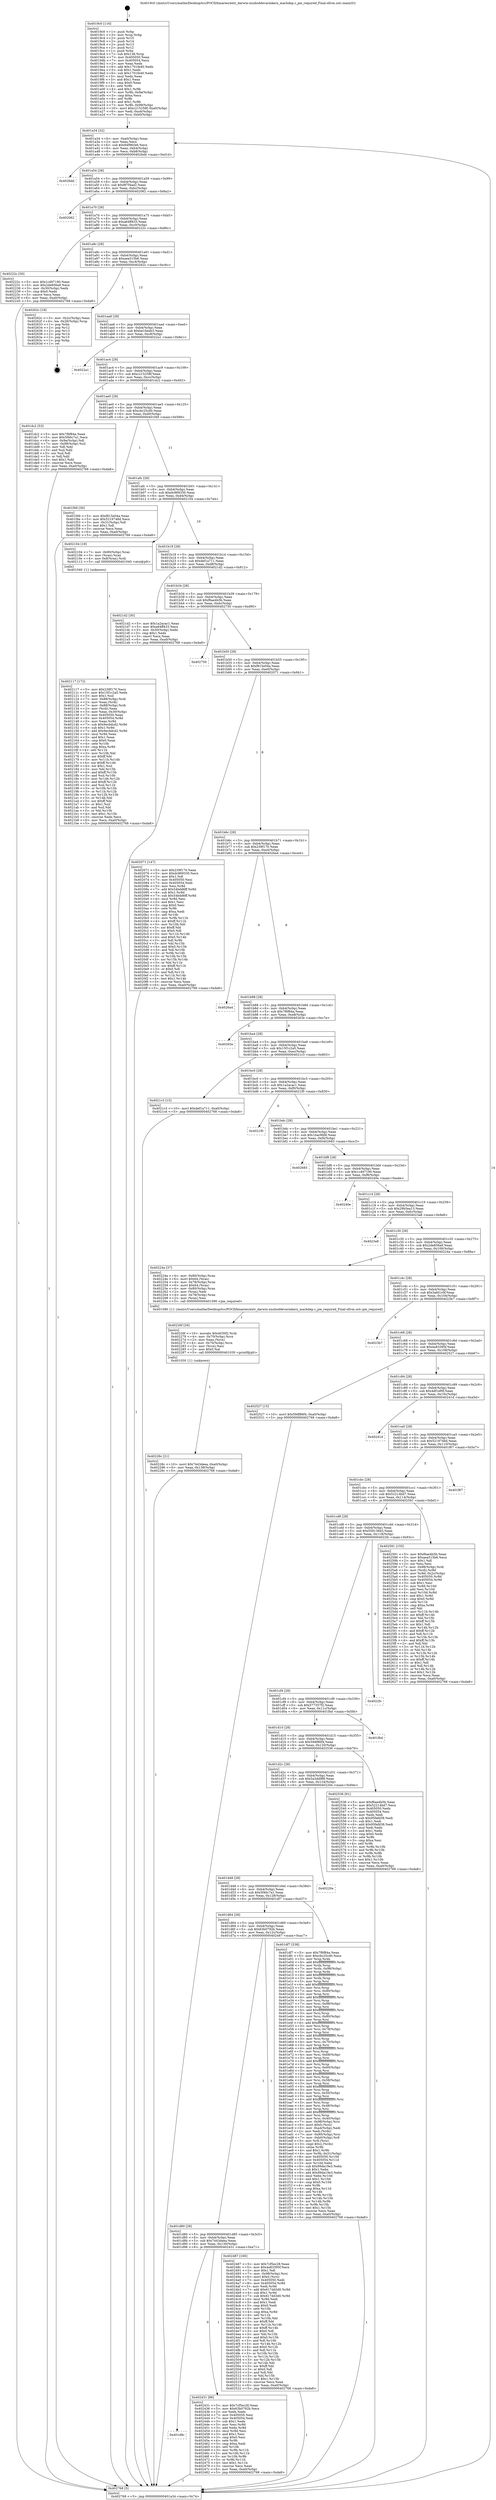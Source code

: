 digraph "0x4019c0" {
  label = "0x4019c0 (/mnt/c/Users/mathe/Desktop/tcc/POCII/binaries/extr_darwin-xnubsddevarmkern_machdep.c_pie_required_Final-ollvm.out::main(0))"
  labelloc = "t"
  node[shape=record]

  Entry [label="",width=0.3,height=0.3,shape=circle,fillcolor=black,style=filled]
  "0x401a34" [label="{
     0x401a34 [32]\l
     | [instrs]\l
     &nbsp;&nbsp;0x401a34 \<+6\>: mov -0xa0(%rbp),%eax\l
     &nbsp;&nbsp;0x401a3a \<+2\>: mov %eax,%ecx\l
     &nbsp;&nbsp;0x401a3c \<+6\>: sub $0x84f96cb6,%ecx\l
     &nbsp;&nbsp;0x401a42 \<+6\>: mov %eax,-0xb4(%rbp)\l
     &nbsp;&nbsp;0x401a48 \<+6\>: mov %ecx,-0xb8(%rbp)\l
     &nbsp;&nbsp;0x401a4e \<+6\>: je 00000000004026dd \<main+0xd1d\>\l
  }"]
  "0x4026dd" [label="{
     0x4026dd\l
  }", style=dashed]
  "0x401a54" [label="{
     0x401a54 [28]\l
     | [instrs]\l
     &nbsp;&nbsp;0x401a54 \<+5\>: jmp 0000000000401a59 \<main+0x99\>\l
     &nbsp;&nbsp;0x401a59 \<+6\>: mov -0xb4(%rbp),%eax\l
     &nbsp;&nbsp;0x401a5f \<+5\>: sub $0x8f7f4ad2,%eax\l
     &nbsp;&nbsp;0x401a64 \<+6\>: mov %eax,-0xbc(%rbp)\l
     &nbsp;&nbsp;0x401a6a \<+6\>: je 0000000000402062 \<main+0x6a2\>\l
  }"]
  Exit [label="",width=0.3,height=0.3,shape=circle,fillcolor=black,style=filled,peripheries=2]
  "0x402062" [label="{
     0x402062\l
  }", style=dashed]
  "0x401a70" [label="{
     0x401a70 [28]\l
     | [instrs]\l
     &nbsp;&nbsp;0x401a70 \<+5\>: jmp 0000000000401a75 \<main+0xb5\>\l
     &nbsp;&nbsp;0x401a75 \<+6\>: mov -0xb4(%rbp),%eax\l
     &nbsp;&nbsp;0x401a7b \<+5\>: sub $0xa64ff433,%eax\l
     &nbsp;&nbsp;0x401a80 \<+6\>: mov %eax,-0xc0(%rbp)\l
     &nbsp;&nbsp;0x401a86 \<+6\>: je 000000000040222c \<main+0x86c\>\l
  }"]
  "0x401d9c" [label="{
     0x401d9c\l
  }", style=dashed]
  "0x40222c" [label="{
     0x40222c [30]\l
     | [instrs]\l
     &nbsp;&nbsp;0x40222c \<+5\>: mov $0x1c497190,%eax\l
     &nbsp;&nbsp;0x402231 \<+5\>: mov $0x2de856a9,%ecx\l
     &nbsp;&nbsp;0x402236 \<+3\>: mov -0x30(%rbp),%edx\l
     &nbsp;&nbsp;0x402239 \<+3\>: cmp $0x0,%edx\l
     &nbsp;&nbsp;0x40223c \<+3\>: cmove %ecx,%eax\l
     &nbsp;&nbsp;0x40223f \<+6\>: mov %eax,-0xa0(%rbp)\l
     &nbsp;&nbsp;0x402245 \<+5\>: jmp 0000000000402768 \<main+0xda8\>\l
  }"]
  "0x401a8c" [label="{
     0x401a8c [28]\l
     | [instrs]\l
     &nbsp;&nbsp;0x401a8c \<+5\>: jmp 0000000000401a91 \<main+0xd1\>\l
     &nbsp;&nbsp;0x401a91 \<+6\>: mov -0xb4(%rbp),%eax\l
     &nbsp;&nbsp;0x401a97 \<+5\>: sub $0xaea515b6,%eax\l
     &nbsp;&nbsp;0x401a9c \<+6\>: mov %eax,-0xc4(%rbp)\l
     &nbsp;&nbsp;0x401aa2 \<+6\>: je 000000000040262c \<main+0xc6c\>\l
  }"]
  "0x402431" [label="{
     0x402431 [86]\l
     | [instrs]\l
     &nbsp;&nbsp;0x402431 \<+5\>: mov $0x7cf5ec28,%eax\l
     &nbsp;&nbsp;0x402436 \<+5\>: mov $0x63b0792b,%ecx\l
     &nbsp;&nbsp;0x40243b \<+2\>: xor %edx,%edx\l
     &nbsp;&nbsp;0x40243d \<+7\>: mov 0x405050,%esi\l
     &nbsp;&nbsp;0x402444 \<+7\>: mov 0x405054,%edi\l
     &nbsp;&nbsp;0x40244b \<+3\>: sub $0x1,%edx\l
     &nbsp;&nbsp;0x40244e \<+3\>: mov %esi,%r8d\l
     &nbsp;&nbsp;0x402451 \<+3\>: add %edx,%r8d\l
     &nbsp;&nbsp;0x402454 \<+4\>: imul %r8d,%esi\l
     &nbsp;&nbsp;0x402458 \<+3\>: and $0x1,%esi\l
     &nbsp;&nbsp;0x40245b \<+3\>: cmp $0x0,%esi\l
     &nbsp;&nbsp;0x40245e \<+4\>: sete %r9b\l
     &nbsp;&nbsp;0x402462 \<+3\>: cmp $0xa,%edi\l
     &nbsp;&nbsp;0x402465 \<+4\>: setl %r10b\l
     &nbsp;&nbsp;0x402469 \<+3\>: mov %r9b,%r11b\l
     &nbsp;&nbsp;0x40246c \<+3\>: and %r10b,%r11b\l
     &nbsp;&nbsp;0x40246f \<+3\>: xor %r10b,%r9b\l
     &nbsp;&nbsp;0x402472 \<+3\>: or %r9b,%r11b\l
     &nbsp;&nbsp;0x402475 \<+4\>: test $0x1,%r11b\l
     &nbsp;&nbsp;0x402479 \<+3\>: cmovne %ecx,%eax\l
     &nbsp;&nbsp;0x40247c \<+6\>: mov %eax,-0xa0(%rbp)\l
     &nbsp;&nbsp;0x402482 \<+5\>: jmp 0000000000402768 \<main+0xda8\>\l
  }"]
  "0x40262c" [label="{
     0x40262c [18]\l
     | [instrs]\l
     &nbsp;&nbsp;0x40262c \<+3\>: mov -0x2c(%rbp),%eax\l
     &nbsp;&nbsp;0x40262f \<+4\>: lea -0x28(%rbp),%rsp\l
     &nbsp;&nbsp;0x402633 \<+1\>: pop %rbx\l
     &nbsp;&nbsp;0x402634 \<+2\>: pop %r12\l
     &nbsp;&nbsp;0x402636 \<+2\>: pop %r13\l
     &nbsp;&nbsp;0x402638 \<+2\>: pop %r14\l
     &nbsp;&nbsp;0x40263a \<+2\>: pop %r15\l
     &nbsp;&nbsp;0x40263c \<+1\>: pop %rbp\l
     &nbsp;&nbsp;0x40263d \<+1\>: ret\l
  }"]
  "0x401aa8" [label="{
     0x401aa8 [28]\l
     | [instrs]\l
     &nbsp;&nbsp;0x401aa8 \<+5\>: jmp 0000000000401aad \<main+0xed\>\l
     &nbsp;&nbsp;0x401aad \<+6\>: mov -0xb4(%rbp),%eax\l
     &nbsp;&nbsp;0x401ab3 \<+5\>: sub $0xbe1beeb3,%eax\l
     &nbsp;&nbsp;0x401ab8 \<+6\>: mov %eax,-0xc8(%rbp)\l
     &nbsp;&nbsp;0x401abe \<+6\>: je 00000000004022a1 \<main+0x8e1\>\l
  }"]
  "0x401d80" [label="{
     0x401d80 [28]\l
     | [instrs]\l
     &nbsp;&nbsp;0x401d80 \<+5\>: jmp 0000000000401d85 \<main+0x3c5\>\l
     &nbsp;&nbsp;0x401d85 \<+6\>: mov -0xb4(%rbp),%eax\l
     &nbsp;&nbsp;0x401d8b \<+5\>: sub $0x7443deea,%eax\l
     &nbsp;&nbsp;0x401d90 \<+6\>: mov %eax,-0x130(%rbp)\l
     &nbsp;&nbsp;0x401d96 \<+6\>: je 0000000000402431 \<main+0xa71\>\l
  }"]
  "0x4022a1" [label="{
     0x4022a1\l
  }", style=dashed]
  "0x401ac4" [label="{
     0x401ac4 [28]\l
     | [instrs]\l
     &nbsp;&nbsp;0x401ac4 \<+5\>: jmp 0000000000401ac9 \<main+0x109\>\l
     &nbsp;&nbsp;0x401ac9 \<+6\>: mov -0xb4(%rbp),%eax\l
     &nbsp;&nbsp;0x401acf \<+5\>: sub $0xc215258f,%eax\l
     &nbsp;&nbsp;0x401ad4 \<+6\>: mov %eax,-0xcc(%rbp)\l
     &nbsp;&nbsp;0x401ada \<+6\>: je 0000000000401dc2 \<main+0x402\>\l
  }"]
  "0x402487" [label="{
     0x402487 [160]\l
     | [instrs]\l
     &nbsp;&nbsp;0x402487 \<+5\>: mov $0x7cf5ec28,%eax\l
     &nbsp;&nbsp;0x40248c \<+5\>: mov $0x4a83395f,%ecx\l
     &nbsp;&nbsp;0x402491 \<+2\>: mov $0x1,%dl\l
     &nbsp;&nbsp;0x402493 \<+7\>: mov -0x98(%rbp),%rsi\l
     &nbsp;&nbsp;0x40249a \<+6\>: movl $0x0,(%rsi)\l
     &nbsp;&nbsp;0x4024a0 \<+7\>: mov 0x405050,%edi\l
     &nbsp;&nbsp;0x4024a7 \<+8\>: mov 0x405054,%r8d\l
     &nbsp;&nbsp;0x4024af \<+3\>: mov %edi,%r9d\l
     &nbsp;&nbsp;0x4024b2 \<+7\>: add $0x617dd3d0,%r9d\l
     &nbsp;&nbsp;0x4024b9 \<+4\>: sub $0x1,%r9d\l
     &nbsp;&nbsp;0x4024bd \<+7\>: sub $0x617dd3d0,%r9d\l
     &nbsp;&nbsp;0x4024c4 \<+4\>: imul %r9d,%edi\l
     &nbsp;&nbsp;0x4024c8 \<+3\>: and $0x1,%edi\l
     &nbsp;&nbsp;0x4024cb \<+3\>: cmp $0x0,%edi\l
     &nbsp;&nbsp;0x4024ce \<+4\>: sete %r10b\l
     &nbsp;&nbsp;0x4024d2 \<+4\>: cmp $0xa,%r8d\l
     &nbsp;&nbsp;0x4024d6 \<+4\>: setl %r11b\l
     &nbsp;&nbsp;0x4024da \<+3\>: mov %r10b,%bl\l
     &nbsp;&nbsp;0x4024dd \<+3\>: xor $0xff,%bl\l
     &nbsp;&nbsp;0x4024e0 \<+3\>: mov %r11b,%r14b\l
     &nbsp;&nbsp;0x4024e3 \<+4\>: xor $0xff,%r14b\l
     &nbsp;&nbsp;0x4024e7 \<+3\>: xor $0x0,%dl\l
     &nbsp;&nbsp;0x4024ea \<+3\>: mov %bl,%r15b\l
     &nbsp;&nbsp;0x4024ed \<+4\>: and $0x0,%r15b\l
     &nbsp;&nbsp;0x4024f1 \<+3\>: and %dl,%r10b\l
     &nbsp;&nbsp;0x4024f4 \<+3\>: mov %r14b,%r12b\l
     &nbsp;&nbsp;0x4024f7 \<+4\>: and $0x0,%r12b\l
     &nbsp;&nbsp;0x4024fb \<+3\>: and %dl,%r11b\l
     &nbsp;&nbsp;0x4024fe \<+3\>: or %r10b,%r15b\l
     &nbsp;&nbsp;0x402501 \<+3\>: or %r11b,%r12b\l
     &nbsp;&nbsp;0x402504 \<+3\>: xor %r12b,%r15b\l
     &nbsp;&nbsp;0x402507 \<+3\>: or %r14b,%bl\l
     &nbsp;&nbsp;0x40250a \<+3\>: xor $0xff,%bl\l
     &nbsp;&nbsp;0x40250d \<+3\>: or $0x0,%dl\l
     &nbsp;&nbsp;0x402510 \<+2\>: and %dl,%bl\l
     &nbsp;&nbsp;0x402512 \<+3\>: or %bl,%r15b\l
     &nbsp;&nbsp;0x402515 \<+4\>: test $0x1,%r15b\l
     &nbsp;&nbsp;0x402519 \<+3\>: cmovne %ecx,%eax\l
     &nbsp;&nbsp;0x40251c \<+6\>: mov %eax,-0xa0(%rbp)\l
     &nbsp;&nbsp;0x402522 \<+5\>: jmp 0000000000402768 \<main+0xda8\>\l
  }"]
  "0x401dc2" [label="{
     0x401dc2 [53]\l
     | [instrs]\l
     &nbsp;&nbsp;0x401dc2 \<+5\>: mov $0x7f6f84a,%eax\l
     &nbsp;&nbsp;0x401dc7 \<+5\>: mov $0x5f46c7a1,%ecx\l
     &nbsp;&nbsp;0x401dcc \<+6\>: mov -0x9a(%rbp),%dl\l
     &nbsp;&nbsp;0x401dd2 \<+7\>: mov -0x99(%rbp),%sil\l
     &nbsp;&nbsp;0x401dd9 \<+3\>: mov %dl,%dil\l
     &nbsp;&nbsp;0x401ddc \<+3\>: and %sil,%dil\l
     &nbsp;&nbsp;0x401ddf \<+3\>: xor %sil,%dl\l
     &nbsp;&nbsp;0x401de2 \<+3\>: or %dl,%dil\l
     &nbsp;&nbsp;0x401de5 \<+4\>: test $0x1,%dil\l
     &nbsp;&nbsp;0x401de9 \<+3\>: cmovne %ecx,%eax\l
     &nbsp;&nbsp;0x401dec \<+6\>: mov %eax,-0xa0(%rbp)\l
     &nbsp;&nbsp;0x401df2 \<+5\>: jmp 0000000000402768 \<main+0xda8\>\l
  }"]
  "0x401ae0" [label="{
     0x401ae0 [28]\l
     | [instrs]\l
     &nbsp;&nbsp;0x401ae0 \<+5\>: jmp 0000000000401ae5 \<main+0x125\>\l
     &nbsp;&nbsp;0x401ae5 \<+6\>: mov -0xb4(%rbp),%eax\l
     &nbsp;&nbsp;0x401aeb \<+5\>: sub $0xcbc25cd0,%eax\l
     &nbsp;&nbsp;0x401af0 \<+6\>: mov %eax,-0xd0(%rbp)\l
     &nbsp;&nbsp;0x401af6 \<+6\>: je 0000000000401f49 \<main+0x589\>\l
  }"]
  "0x402768" [label="{
     0x402768 [5]\l
     | [instrs]\l
     &nbsp;&nbsp;0x402768 \<+5\>: jmp 0000000000401a34 \<main+0x74\>\l
  }"]
  "0x4019c0" [label="{
     0x4019c0 [116]\l
     | [instrs]\l
     &nbsp;&nbsp;0x4019c0 \<+1\>: push %rbp\l
     &nbsp;&nbsp;0x4019c1 \<+3\>: mov %rsp,%rbp\l
     &nbsp;&nbsp;0x4019c4 \<+2\>: push %r15\l
     &nbsp;&nbsp;0x4019c6 \<+2\>: push %r14\l
     &nbsp;&nbsp;0x4019c8 \<+2\>: push %r13\l
     &nbsp;&nbsp;0x4019ca \<+2\>: push %r12\l
     &nbsp;&nbsp;0x4019cc \<+1\>: push %rbx\l
     &nbsp;&nbsp;0x4019cd \<+7\>: sub $0x138,%rsp\l
     &nbsp;&nbsp;0x4019d4 \<+7\>: mov 0x405050,%eax\l
     &nbsp;&nbsp;0x4019db \<+7\>: mov 0x405054,%ecx\l
     &nbsp;&nbsp;0x4019e2 \<+2\>: mov %eax,%edx\l
     &nbsp;&nbsp;0x4019e4 \<+6\>: add $0x1701fe40,%edx\l
     &nbsp;&nbsp;0x4019ea \<+3\>: sub $0x1,%edx\l
     &nbsp;&nbsp;0x4019ed \<+6\>: sub $0x1701fe40,%edx\l
     &nbsp;&nbsp;0x4019f3 \<+3\>: imul %edx,%eax\l
     &nbsp;&nbsp;0x4019f6 \<+3\>: and $0x1,%eax\l
     &nbsp;&nbsp;0x4019f9 \<+3\>: cmp $0x0,%eax\l
     &nbsp;&nbsp;0x4019fc \<+4\>: sete %r8b\l
     &nbsp;&nbsp;0x401a00 \<+4\>: and $0x1,%r8b\l
     &nbsp;&nbsp;0x401a04 \<+7\>: mov %r8b,-0x9a(%rbp)\l
     &nbsp;&nbsp;0x401a0b \<+3\>: cmp $0xa,%ecx\l
     &nbsp;&nbsp;0x401a0e \<+4\>: setl %r8b\l
     &nbsp;&nbsp;0x401a12 \<+4\>: and $0x1,%r8b\l
     &nbsp;&nbsp;0x401a16 \<+7\>: mov %r8b,-0x99(%rbp)\l
     &nbsp;&nbsp;0x401a1d \<+10\>: movl $0xc215258f,-0xa0(%rbp)\l
     &nbsp;&nbsp;0x401a27 \<+6\>: mov %edi,-0xa4(%rbp)\l
     &nbsp;&nbsp;0x401a2d \<+7\>: mov %rsi,-0xb0(%rbp)\l
  }"]
  "0x40228c" [label="{
     0x40228c [21]\l
     | [instrs]\l
     &nbsp;&nbsp;0x40228c \<+10\>: movl $0x7443deea,-0xa0(%rbp)\l
     &nbsp;&nbsp;0x402296 \<+6\>: mov %eax,-0x138(%rbp)\l
     &nbsp;&nbsp;0x40229c \<+5\>: jmp 0000000000402768 \<main+0xda8\>\l
  }"]
  "0x401f49" [label="{
     0x401f49 [30]\l
     | [instrs]\l
     &nbsp;&nbsp;0x401f49 \<+5\>: mov $0xf815e04a,%eax\l
     &nbsp;&nbsp;0x401f4e \<+5\>: mov $0x5219748d,%ecx\l
     &nbsp;&nbsp;0x401f53 \<+3\>: mov -0x31(%rbp),%dl\l
     &nbsp;&nbsp;0x401f56 \<+3\>: test $0x1,%dl\l
     &nbsp;&nbsp;0x401f59 \<+3\>: cmovne %ecx,%eax\l
     &nbsp;&nbsp;0x401f5c \<+6\>: mov %eax,-0xa0(%rbp)\l
     &nbsp;&nbsp;0x401f62 \<+5\>: jmp 0000000000402768 \<main+0xda8\>\l
  }"]
  "0x401afc" [label="{
     0x401afc [28]\l
     | [instrs]\l
     &nbsp;&nbsp;0x401afc \<+5\>: jmp 0000000000401b01 \<main+0x141\>\l
     &nbsp;&nbsp;0x401b01 \<+6\>: mov -0xb4(%rbp),%eax\l
     &nbsp;&nbsp;0x401b07 \<+5\>: sub $0xdc969330,%eax\l
     &nbsp;&nbsp;0x401b0c \<+6\>: mov %eax,-0xd4(%rbp)\l
     &nbsp;&nbsp;0x401b12 \<+6\>: je 0000000000402104 \<main+0x744\>\l
  }"]
  "0x40226f" [label="{
     0x40226f [29]\l
     | [instrs]\l
     &nbsp;&nbsp;0x40226f \<+10\>: movabs $0x4030f2,%rdi\l
     &nbsp;&nbsp;0x402279 \<+4\>: mov -0x70(%rbp),%rcx\l
     &nbsp;&nbsp;0x40227d \<+2\>: mov %eax,(%rcx)\l
     &nbsp;&nbsp;0x40227f \<+4\>: mov -0x70(%rbp),%rcx\l
     &nbsp;&nbsp;0x402283 \<+2\>: mov (%rcx),%esi\l
     &nbsp;&nbsp;0x402285 \<+2\>: mov $0x0,%al\l
     &nbsp;&nbsp;0x402287 \<+5\>: call 0000000000401030 \<printf@plt\>\l
     | [calls]\l
     &nbsp;&nbsp;0x401030 \{1\} (unknown)\l
  }"]
  "0x402104" [label="{
     0x402104 [19]\l
     | [instrs]\l
     &nbsp;&nbsp;0x402104 \<+7\>: mov -0x90(%rbp),%rax\l
     &nbsp;&nbsp;0x40210b \<+3\>: mov (%rax),%rax\l
     &nbsp;&nbsp;0x40210e \<+4\>: mov 0x8(%rax),%rdi\l
     &nbsp;&nbsp;0x402112 \<+5\>: call 0000000000401040 \<atoi@plt\>\l
     | [calls]\l
     &nbsp;&nbsp;0x401040 \{1\} (unknown)\l
  }"]
  "0x401b18" [label="{
     0x401b18 [28]\l
     | [instrs]\l
     &nbsp;&nbsp;0x401b18 \<+5\>: jmp 0000000000401b1d \<main+0x15d\>\l
     &nbsp;&nbsp;0x401b1d \<+6\>: mov -0xb4(%rbp),%eax\l
     &nbsp;&nbsp;0x401b23 \<+5\>: sub $0xdef1a711,%eax\l
     &nbsp;&nbsp;0x401b28 \<+6\>: mov %eax,-0xd8(%rbp)\l
     &nbsp;&nbsp;0x401b2e \<+6\>: je 00000000004021d2 \<main+0x812\>\l
  }"]
  "0x402117" [label="{
     0x402117 [172]\l
     | [instrs]\l
     &nbsp;&nbsp;0x402117 \<+5\>: mov $0x239f170,%ecx\l
     &nbsp;&nbsp;0x40211c \<+5\>: mov $0x15f1c2a5,%edx\l
     &nbsp;&nbsp;0x402121 \<+3\>: mov $0x1,%sil\l
     &nbsp;&nbsp;0x402124 \<+7\>: mov -0x88(%rbp),%rdi\l
     &nbsp;&nbsp;0x40212b \<+2\>: mov %eax,(%rdi)\l
     &nbsp;&nbsp;0x40212d \<+7\>: mov -0x88(%rbp),%rdi\l
     &nbsp;&nbsp;0x402134 \<+2\>: mov (%rdi),%eax\l
     &nbsp;&nbsp;0x402136 \<+3\>: mov %eax,-0x30(%rbp)\l
     &nbsp;&nbsp;0x402139 \<+7\>: mov 0x405050,%eax\l
     &nbsp;&nbsp;0x402140 \<+8\>: mov 0x405054,%r8d\l
     &nbsp;&nbsp;0x402148 \<+3\>: mov %eax,%r9d\l
     &nbsp;&nbsp;0x40214b \<+7\>: sub $0x9ecbdcd2,%r9d\l
     &nbsp;&nbsp;0x402152 \<+4\>: sub $0x1,%r9d\l
     &nbsp;&nbsp;0x402156 \<+7\>: add $0x9ecbdcd2,%r9d\l
     &nbsp;&nbsp;0x40215d \<+4\>: imul %r9d,%eax\l
     &nbsp;&nbsp;0x402161 \<+3\>: and $0x1,%eax\l
     &nbsp;&nbsp;0x402164 \<+3\>: cmp $0x0,%eax\l
     &nbsp;&nbsp;0x402167 \<+4\>: sete %r10b\l
     &nbsp;&nbsp;0x40216b \<+4\>: cmp $0xa,%r8d\l
     &nbsp;&nbsp;0x40216f \<+4\>: setl %r11b\l
     &nbsp;&nbsp;0x402173 \<+3\>: mov %r10b,%bl\l
     &nbsp;&nbsp;0x402176 \<+3\>: xor $0xff,%bl\l
     &nbsp;&nbsp;0x402179 \<+3\>: mov %r11b,%r14b\l
     &nbsp;&nbsp;0x40217c \<+4\>: xor $0xff,%r14b\l
     &nbsp;&nbsp;0x402180 \<+4\>: xor $0x1,%sil\l
     &nbsp;&nbsp;0x402184 \<+3\>: mov %bl,%r15b\l
     &nbsp;&nbsp;0x402187 \<+4\>: and $0xff,%r15b\l
     &nbsp;&nbsp;0x40218b \<+3\>: and %sil,%r10b\l
     &nbsp;&nbsp;0x40218e \<+3\>: mov %r14b,%r12b\l
     &nbsp;&nbsp;0x402191 \<+4\>: and $0xff,%r12b\l
     &nbsp;&nbsp;0x402195 \<+3\>: and %sil,%r11b\l
     &nbsp;&nbsp;0x402198 \<+3\>: or %r10b,%r15b\l
     &nbsp;&nbsp;0x40219b \<+3\>: or %r11b,%r12b\l
     &nbsp;&nbsp;0x40219e \<+3\>: xor %r12b,%r15b\l
     &nbsp;&nbsp;0x4021a1 \<+3\>: or %r14b,%bl\l
     &nbsp;&nbsp;0x4021a4 \<+3\>: xor $0xff,%bl\l
     &nbsp;&nbsp;0x4021a7 \<+4\>: or $0x1,%sil\l
     &nbsp;&nbsp;0x4021ab \<+3\>: and %sil,%bl\l
     &nbsp;&nbsp;0x4021ae \<+3\>: or %bl,%r15b\l
     &nbsp;&nbsp;0x4021b1 \<+4\>: test $0x1,%r15b\l
     &nbsp;&nbsp;0x4021b5 \<+3\>: cmovne %edx,%ecx\l
     &nbsp;&nbsp;0x4021b8 \<+6\>: mov %ecx,-0xa0(%rbp)\l
     &nbsp;&nbsp;0x4021be \<+5\>: jmp 0000000000402768 \<main+0xda8\>\l
  }"]
  "0x4021d2" [label="{
     0x4021d2 [30]\l
     | [instrs]\l
     &nbsp;&nbsp;0x4021d2 \<+5\>: mov $0x1a2acac1,%eax\l
     &nbsp;&nbsp;0x4021d7 \<+5\>: mov $0xa64ff433,%ecx\l
     &nbsp;&nbsp;0x4021dc \<+3\>: mov -0x30(%rbp),%edx\l
     &nbsp;&nbsp;0x4021df \<+3\>: cmp $0x1,%edx\l
     &nbsp;&nbsp;0x4021e2 \<+3\>: cmovl %ecx,%eax\l
     &nbsp;&nbsp;0x4021e5 \<+6\>: mov %eax,-0xa0(%rbp)\l
     &nbsp;&nbsp;0x4021eb \<+5\>: jmp 0000000000402768 \<main+0xda8\>\l
  }"]
  "0x401b34" [label="{
     0x401b34 [28]\l
     | [instrs]\l
     &nbsp;&nbsp;0x401b34 \<+5\>: jmp 0000000000401b39 \<main+0x179\>\l
     &nbsp;&nbsp;0x401b39 \<+6\>: mov -0xb4(%rbp),%eax\l
     &nbsp;&nbsp;0x401b3f \<+5\>: sub $0xf6ae4b5b,%eax\l
     &nbsp;&nbsp;0x401b44 \<+6\>: mov %eax,-0xdc(%rbp)\l
     &nbsp;&nbsp;0x401b4a \<+6\>: je 0000000000402750 \<main+0xd90\>\l
  }"]
  "0x401d64" [label="{
     0x401d64 [28]\l
     | [instrs]\l
     &nbsp;&nbsp;0x401d64 \<+5\>: jmp 0000000000401d69 \<main+0x3a9\>\l
     &nbsp;&nbsp;0x401d69 \<+6\>: mov -0xb4(%rbp),%eax\l
     &nbsp;&nbsp;0x401d6f \<+5\>: sub $0x63b0792b,%eax\l
     &nbsp;&nbsp;0x401d74 \<+6\>: mov %eax,-0x12c(%rbp)\l
     &nbsp;&nbsp;0x401d7a \<+6\>: je 0000000000402487 \<main+0xac7\>\l
  }"]
  "0x402750" [label="{
     0x402750\l
  }", style=dashed]
  "0x401b50" [label="{
     0x401b50 [28]\l
     | [instrs]\l
     &nbsp;&nbsp;0x401b50 \<+5\>: jmp 0000000000401b55 \<main+0x195\>\l
     &nbsp;&nbsp;0x401b55 \<+6\>: mov -0xb4(%rbp),%eax\l
     &nbsp;&nbsp;0x401b5b \<+5\>: sub $0xf815e04a,%eax\l
     &nbsp;&nbsp;0x401b60 \<+6\>: mov %eax,-0xe0(%rbp)\l
     &nbsp;&nbsp;0x401b66 \<+6\>: je 0000000000402071 \<main+0x6b1\>\l
  }"]
  "0x401df7" [label="{
     0x401df7 [338]\l
     | [instrs]\l
     &nbsp;&nbsp;0x401df7 \<+5\>: mov $0x7f6f84a,%eax\l
     &nbsp;&nbsp;0x401dfc \<+5\>: mov $0xcbc25cd0,%ecx\l
     &nbsp;&nbsp;0x401e01 \<+3\>: mov %rsp,%rdx\l
     &nbsp;&nbsp;0x401e04 \<+4\>: add $0xfffffffffffffff0,%rdx\l
     &nbsp;&nbsp;0x401e08 \<+3\>: mov %rdx,%rsp\l
     &nbsp;&nbsp;0x401e0b \<+7\>: mov %rdx,-0x98(%rbp)\l
     &nbsp;&nbsp;0x401e12 \<+3\>: mov %rsp,%rdx\l
     &nbsp;&nbsp;0x401e15 \<+4\>: add $0xfffffffffffffff0,%rdx\l
     &nbsp;&nbsp;0x401e19 \<+3\>: mov %rdx,%rsp\l
     &nbsp;&nbsp;0x401e1c \<+3\>: mov %rsp,%rsi\l
     &nbsp;&nbsp;0x401e1f \<+4\>: add $0xfffffffffffffff0,%rsi\l
     &nbsp;&nbsp;0x401e23 \<+3\>: mov %rsi,%rsp\l
     &nbsp;&nbsp;0x401e26 \<+7\>: mov %rsi,-0x90(%rbp)\l
     &nbsp;&nbsp;0x401e2d \<+3\>: mov %rsp,%rsi\l
     &nbsp;&nbsp;0x401e30 \<+4\>: add $0xfffffffffffffff0,%rsi\l
     &nbsp;&nbsp;0x401e34 \<+3\>: mov %rsi,%rsp\l
     &nbsp;&nbsp;0x401e37 \<+7\>: mov %rsi,-0x88(%rbp)\l
     &nbsp;&nbsp;0x401e3e \<+3\>: mov %rsp,%rsi\l
     &nbsp;&nbsp;0x401e41 \<+4\>: add $0xfffffffffffffff0,%rsi\l
     &nbsp;&nbsp;0x401e45 \<+3\>: mov %rsi,%rsp\l
     &nbsp;&nbsp;0x401e48 \<+4\>: mov %rsi,-0x80(%rbp)\l
     &nbsp;&nbsp;0x401e4c \<+3\>: mov %rsp,%rsi\l
     &nbsp;&nbsp;0x401e4f \<+4\>: add $0xfffffffffffffff0,%rsi\l
     &nbsp;&nbsp;0x401e53 \<+3\>: mov %rsi,%rsp\l
     &nbsp;&nbsp;0x401e56 \<+4\>: mov %rsi,-0x78(%rbp)\l
     &nbsp;&nbsp;0x401e5a \<+3\>: mov %rsp,%rsi\l
     &nbsp;&nbsp;0x401e5d \<+4\>: add $0xfffffffffffffff0,%rsi\l
     &nbsp;&nbsp;0x401e61 \<+3\>: mov %rsi,%rsp\l
     &nbsp;&nbsp;0x401e64 \<+4\>: mov %rsi,-0x70(%rbp)\l
     &nbsp;&nbsp;0x401e68 \<+3\>: mov %rsp,%rsi\l
     &nbsp;&nbsp;0x401e6b \<+4\>: add $0xfffffffffffffff0,%rsi\l
     &nbsp;&nbsp;0x401e6f \<+3\>: mov %rsi,%rsp\l
     &nbsp;&nbsp;0x401e72 \<+4\>: mov %rsi,-0x68(%rbp)\l
     &nbsp;&nbsp;0x401e76 \<+3\>: mov %rsp,%rsi\l
     &nbsp;&nbsp;0x401e79 \<+4\>: add $0xfffffffffffffff0,%rsi\l
     &nbsp;&nbsp;0x401e7d \<+3\>: mov %rsi,%rsp\l
     &nbsp;&nbsp;0x401e80 \<+4\>: mov %rsi,-0x60(%rbp)\l
     &nbsp;&nbsp;0x401e84 \<+3\>: mov %rsp,%rsi\l
     &nbsp;&nbsp;0x401e87 \<+4\>: add $0xfffffffffffffff0,%rsi\l
     &nbsp;&nbsp;0x401e8b \<+3\>: mov %rsi,%rsp\l
     &nbsp;&nbsp;0x401e8e \<+4\>: mov %rsi,-0x58(%rbp)\l
     &nbsp;&nbsp;0x401e92 \<+3\>: mov %rsp,%rsi\l
     &nbsp;&nbsp;0x401e95 \<+4\>: add $0xfffffffffffffff0,%rsi\l
     &nbsp;&nbsp;0x401e99 \<+3\>: mov %rsi,%rsp\l
     &nbsp;&nbsp;0x401e9c \<+4\>: mov %rsi,-0x50(%rbp)\l
     &nbsp;&nbsp;0x401ea0 \<+3\>: mov %rsp,%rsi\l
     &nbsp;&nbsp;0x401ea3 \<+4\>: add $0xfffffffffffffff0,%rsi\l
     &nbsp;&nbsp;0x401ea7 \<+3\>: mov %rsi,%rsp\l
     &nbsp;&nbsp;0x401eaa \<+4\>: mov %rsi,-0x48(%rbp)\l
     &nbsp;&nbsp;0x401eae \<+3\>: mov %rsp,%rsi\l
     &nbsp;&nbsp;0x401eb1 \<+4\>: add $0xfffffffffffffff0,%rsi\l
     &nbsp;&nbsp;0x401eb5 \<+3\>: mov %rsi,%rsp\l
     &nbsp;&nbsp;0x401eb8 \<+4\>: mov %rsi,-0x40(%rbp)\l
     &nbsp;&nbsp;0x401ebc \<+7\>: mov -0x98(%rbp),%rsi\l
     &nbsp;&nbsp;0x401ec3 \<+6\>: movl $0x0,(%rsi)\l
     &nbsp;&nbsp;0x401ec9 \<+6\>: mov -0xa4(%rbp),%edi\l
     &nbsp;&nbsp;0x401ecf \<+2\>: mov %edi,(%rdx)\l
     &nbsp;&nbsp;0x401ed1 \<+7\>: mov -0x90(%rbp),%rsi\l
     &nbsp;&nbsp;0x401ed8 \<+7\>: mov -0xb0(%rbp),%r8\l
     &nbsp;&nbsp;0x401edf \<+3\>: mov %r8,(%rsi)\l
     &nbsp;&nbsp;0x401ee2 \<+3\>: cmpl $0x2,(%rdx)\l
     &nbsp;&nbsp;0x401ee5 \<+4\>: setne %r9b\l
     &nbsp;&nbsp;0x401ee9 \<+4\>: and $0x1,%r9b\l
     &nbsp;&nbsp;0x401eed \<+4\>: mov %r9b,-0x31(%rbp)\l
     &nbsp;&nbsp;0x401ef1 \<+8\>: mov 0x405050,%r10d\l
     &nbsp;&nbsp;0x401ef9 \<+8\>: mov 0x405054,%r11d\l
     &nbsp;&nbsp;0x401f01 \<+3\>: mov %r10d,%ebx\l
     &nbsp;&nbsp;0x401f04 \<+6\>: sub $0x99da19e3,%ebx\l
     &nbsp;&nbsp;0x401f0a \<+3\>: sub $0x1,%ebx\l
     &nbsp;&nbsp;0x401f0d \<+6\>: add $0x99da19e3,%ebx\l
     &nbsp;&nbsp;0x401f13 \<+4\>: imul %ebx,%r10d\l
     &nbsp;&nbsp;0x401f17 \<+4\>: and $0x1,%r10d\l
     &nbsp;&nbsp;0x401f1b \<+4\>: cmp $0x0,%r10d\l
     &nbsp;&nbsp;0x401f1f \<+4\>: sete %r9b\l
     &nbsp;&nbsp;0x401f23 \<+4\>: cmp $0xa,%r11d\l
     &nbsp;&nbsp;0x401f27 \<+4\>: setl %r14b\l
     &nbsp;&nbsp;0x401f2b \<+3\>: mov %r9b,%r15b\l
     &nbsp;&nbsp;0x401f2e \<+3\>: and %r14b,%r15b\l
     &nbsp;&nbsp;0x401f31 \<+3\>: xor %r14b,%r9b\l
     &nbsp;&nbsp;0x401f34 \<+3\>: or %r9b,%r15b\l
     &nbsp;&nbsp;0x401f37 \<+4\>: test $0x1,%r15b\l
     &nbsp;&nbsp;0x401f3b \<+3\>: cmovne %ecx,%eax\l
     &nbsp;&nbsp;0x401f3e \<+6\>: mov %eax,-0xa0(%rbp)\l
     &nbsp;&nbsp;0x401f44 \<+5\>: jmp 0000000000402768 \<main+0xda8\>\l
  }"]
  "0x402071" [label="{
     0x402071 [147]\l
     | [instrs]\l
     &nbsp;&nbsp;0x402071 \<+5\>: mov $0x239f170,%eax\l
     &nbsp;&nbsp;0x402076 \<+5\>: mov $0xdc969330,%ecx\l
     &nbsp;&nbsp;0x40207b \<+2\>: mov $0x1,%dl\l
     &nbsp;&nbsp;0x40207d \<+7\>: mov 0x405050,%esi\l
     &nbsp;&nbsp;0x402084 \<+7\>: mov 0x405054,%edi\l
     &nbsp;&nbsp;0x40208b \<+3\>: mov %esi,%r8d\l
     &nbsp;&nbsp;0x40208e \<+7\>: add $0x54bdd6ff,%r8d\l
     &nbsp;&nbsp;0x402095 \<+4\>: sub $0x1,%r8d\l
     &nbsp;&nbsp;0x402099 \<+7\>: sub $0x54bdd6ff,%r8d\l
     &nbsp;&nbsp;0x4020a0 \<+4\>: imul %r8d,%esi\l
     &nbsp;&nbsp;0x4020a4 \<+3\>: and $0x1,%esi\l
     &nbsp;&nbsp;0x4020a7 \<+3\>: cmp $0x0,%esi\l
     &nbsp;&nbsp;0x4020aa \<+4\>: sete %r9b\l
     &nbsp;&nbsp;0x4020ae \<+3\>: cmp $0xa,%edi\l
     &nbsp;&nbsp;0x4020b1 \<+4\>: setl %r10b\l
     &nbsp;&nbsp;0x4020b5 \<+3\>: mov %r9b,%r11b\l
     &nbsp;&nbsp;0x4020b8 \<+4\>: xor $0xff,%r11b\l
     &nbsp;&nbsp;0x4020bc \<+3\>: mov %r10b,%bl\l
     &nbsp;&nbsp;0x4020bf \<+3\>: xor $0xff,%bl\l
     &nbsp;&nbsp;0x4020c2 \<+3\>: xor $0x0,%dl\l
     &nbsp;&nbsp;0x4020c5 \<+3\>: mov %r11b,%r14b\l
     &nbsp;&nbsp;0x4020c8 \<+4\>: and $0x0,%r14b\l
     &nbsp;&nbsp;0x4020cc \<+3\>: and %dl,%r9b\l
     &nbsp;&nbsp;0x4020cf \<+3\>: mov %bl,%r15b\l
     &nbsp;&nbsp;0x4020d2 \<+4\>: and $0x0,%r15b\l
     &nbsp;&nbsp;0x4020d6 \<+3\>: and %dl,%r10b\l
     &nbsp;&nbsp;0x4020d9 \<+3\>: or %r9b,%r14b\l
     &nbsp;&nbsp;0x4020dc \<+3\>: or %r10b,%r15b\l
     &nbsp;&nbsp;0x4020df \<+3\>: xor %r15b,%r14b\l
     &nbsp;&nbsp;0x4020e2 \<+3\>: or %bl,%r11b\l
     &nbsp;&nbsp;0x4020e5 \<+4\>: xor $0xff,%r11b\l
     &nbsp;&nbsp;0x4020e9 \<+3\>: or $0x0,%dl\l
     &nbsp;&nbsp;0x4020ec \<+3\>: and %dl,%r11b\l
     &nbsp;&nbsp;0x4020ef \<+3\>: or %r11b,%r14b\l
     &nbsp;&nbsp;0x4020f2 \<+4\>: test $0x1,%r14b\l
     &nbsp;&nbsp;0x4020f6 \<+3\>: cmovne %ecx,%eax\l
     &nbsp;&nbsp;0x4020f9 \<+6\>: mov %eax,-0xa0(%rbp)\l
     &nbsp;&nbsp;0x4020ff \<+5\>: jmp 0000000000402768 \<main+0xda8\>\l
  }"]
  "0x401b6c" [label="{
     0x401b6c [28]\l
     | [instrs]\l
     &nbsp;&nbsp;0x401b6c \<+5\>: jmp 0000000000401b71 \<main+0x1b1\>\l
     &nbsp;&nbsp;0x401b71 \<+6\>: mov -0xb4(%rbp),%eax\l
     &nbsp;&nbsp;0x401b77 \<+5\>: sub $0x239f170,%eax\l
     &nbsp;&nbsp;0x401b7c \<+6\>: mov %eax,-0xe4(%rbp)\l
     &nbsp;&nbsp;0x401b82 \<+6\>: je 00000000004026a4 \<main+0xce4\>\l
  }"]
  "0x401d48" [label="{
     0x401d48 [28]\l
     | [instrs]\l
     &nbsp;&nbsp;0x401d48 \<+5\>: jmp 0000000000401d4d \<main+0x38d\>\l
     &nbsp;&nbsp;0x401d4d \<+6\>: mov -0xb4(%rbp),%eax\l
     &nbsp;&nbsp;0x401d53 \<+5\>: sub $0x5f46c7a1,%eax\l
     &nbsp;&nbsp;0x401d58 \<+6\>: mov %eax,-0x128(%rbp)\l
     &nbsp;&nbsp;0x401d5e \<+6\>: je 0000000000401df7 \<main+0x437\>\l
  }"]
  "0x4026a4" [label="{
     0x4026a4\l
  }", style=dashed]
  "0x401b88" [label="{
     0x401b88 [28]\l
     | [instrs]\l
     &nbsp;&nbsp;0x401b88 \<+5\>: jmp 0000000000401b8d \<main+0x1cd\>\l
     &nbsp;&nbsp;0x401b8d \<+6\>: mov -0xb4(%rbp),%eax\l
     &nbsp;&nbsp;0x401b93 \<+5\>: sub $0x7f6f84a,%eax\l
     &nbsp;&nbsp;0x401b98 \<+6\>: mov %eax,-0xe8(%rbp)\l
     &nbsp;&nbsp;0x401b9e \<+6\>: je 000000000040263e \<main+0xc7e\>\l
  }"]
  "0x40220e" [label="{
     0x40220e\l
  }", style=dashed]
  "0x40263e" [label="{
     0x40263e\l
  }", style=dashed]
  "0x401ba4" [label="{
     0x401ba4 [28]\l
     | [instrs]\l
     &nbsp;&nbsp;0x401ba4 \<+5\>: jmp 0000000000401ba9 \<main+0x1e9\>\l
     &nbsp;&nbsp;0x401ba9 \<+6\>: mov -0xb4(%rbp),%eax\l
     &nbsp;&nbsp;0x401baf \<+5\>: sub $0x15f1c2a5,%eax\l
     &nbsp;&nbsp;0x401bb4 \<+6\>: mov %eax,-0xec(%rbp)\l
     &nbsp;&nbsp;0x401bba \<+6\>: je 00000000004021c3 \<main+0x803\>\l
  }"]
  "0x401d2c" [label="{
     0x401d2c [28]\l
     | [instrs]\l
     &nbsp;&nbsp;0x401d2c \<+5\>: jmp 0000000000401d31 \<main+0x371\>\l
     &nbsp;&nbsp;0x401d31 \<+6\>: mov -0xb4(%rbp),%eax\l
     &nbsp;&nbsp;0x401d37 \<+5\>: sub $0x5a3dd9f8,%eax\l
     &nbsp;&nbsp;0x401d3c \<+6\>: mov %eax,-0x124(%rbp)\l
     &nbsp;&nbsp;0x401d42 \<+6\>: je 000000000040220e \<main+0x84e\>\l
  }"]
  "0x4021c3" [label="{
     0x4021c3 [15]\l
     | [instrs]\l
     &nbsp;&nbsp;0x4021c3 \<+10\>: movl $0xdef1a711,-0xa0(%rbp)\l
     &nbsp;&nbsp;0x4021cd \<+5\>: jmp 0000000000402768 \<main+0xda8\>\l
  }"]
  "0x401bc0" [label="{
     0x401bc0 [28]\l
     | [instrs]\l
     &nbsp;&nbsp;0x401bc0 \<+5\>: jmp 0000000000401bc5 \<main+0x205\>\l
     &nbsp;&nbsp;0x401bc5 \<+6\>: mov -0xb4(%rbp),%eax\l
     &nbsp;&nbsp;0x401bcb \<+5\>: sub $0x1a2acac1,%eax\l
     &nbsp;&nbsp;0x401bd0 \<+6\>: mov %eax,-0xf0(%rbp)\l
     &nbsp;&nbsp;0x401bd6 \<+6\>: je 00000000004021f0 \<main+0x830\>\l
  }"]
  "0x402536" [label="{
     0x402536 [91]\l
     | [instrs]\l
     &nbsp;&nbsp;0x402536 \<+5\>: mov $0xf6ae4b5b,%eax\l
     &nbsp;&nbsp;0x40253b \<+5\>: mov $0x52214bd7,%ecx\l
     &nbsp;&nbsp;0x402540 \<+7\>: mov 0x405050,%edx\l
     &nbsp;&nbsp;0x402547 \<+7\>: mov 0x405054,%esi\l
     &nbsp;&nbsp;0x40254e \<+2\>: mov %edx,%edi\l
     &nbsp;&nbsp;0x402550 \<+6\>: sub $0x95fafd38,%edi\l
     &nbsp;&nbsp;0x402556 \<+3\>: sub $0x1,%edi\l
     &nbsp;&nbsp;0x402559 \<+6\>: add $0x95fafd38,%edi\l
     &nbsp;&nbsp;0x40255f \<+3\>: imul %edi,%edx\l
     &nbsp;&nbsp;0x402562 \<+3\>: and $0x1,%edx\l
     &nbsp;&nbsp;0x402565 \<+3\>: cmp $0x0,%edx\l
     &nbsp;&nbsp;0x402568 \<+4\>: sete %r8b\l
     &nbsp;&nbsp;0x40256c \<+3\>: cmp $0xa,%esi\l
     &nbsp;&nbsp;0x40256f \<+4\>: setl %r9b\l
     &nbsp;&nbsp;0x402573 \<+3\>: mov %r8b,%r10b\l
     &nbsp;&nbsp;0x402576 \<+3\>: and %r9b,%r10b\l
     &nbsp;&nbsp;0x402579 \<+3\>: xor %r9b,%r8b\l
     &nbsp;&nbsp;0x40257c \<+3\>: or %r8b,%r10b\l
     &nbsp;&nbsp;0x40257f \<+4\>: test $0x1,%r10b\l
     &nbsp;&nbsp;0x402583 \<+3\>: cmovne %ecx,%eax\l
     &nbsp;&nbsp;0x402586 \<+6\>: mov %eax,-0xa0(%rbp)\l
     &nbsp;&nbsp;0x40258c \<+5\>: jmp 0000000000402768 \<main+0xda8\>\l
  }"]
  "0x4021f0" [label="{
     0x4021f0\l
  }", style=dashed]
  "0x401bdc" [label="{
     0x401bdc [28]\l
     | [instrs]\l
     &nbsp;&nbsp;0x401bdc \<+5\>: jmp 0000000000401be1 \<main+0x221\>\l
     &nbsp;&nbsp;0x401be1 \<+6\>: mov -0xb4(%rbp),%eax\l
     &nbsp;&nbsp;0x401be7 \<+5\>: sub $0x1bac9fd8,%eax\l
     &nbsp;&nbsp;0x401bec \<+6\>: mov %eax,-0xf4(%rbp)\l
     &nbsp;&nbsp;0x401bf2 \<+6\>: je 0000000000402683 \<main+0xcc3\>\l
  }"]
  "0x401d10" [label="{
     0x401d10 [28]\l
     | [instrs]\l
     &nbsp;&nbsp;0x401d10 \<+5\>: jmp 0000000000401d15 \<main+0x355\>\l
     &nbsp;&nbsp;0x401d15 \<+6\>: mov -0xb4(%rbp),%eax\l
     &nbsp;&nbsp;0x401d1b \<+5\>: sub $0x59df86f4,%eax\l
     &nbsp;&nbsp;0x401d20 \<+6\>: mov %eax,-0x120(%rbp)\l
     &nbsp;&nbsp;0x401d26 \<+6\>: je 0000000000402536 \<main+0xb76\>\l
  }"]
  "0x402683" [label="{
     0x402683\l
  }", style=dashed]
  "0x401bf8" [label="{
     0x401bf8 [28]\l
     | [instrs]\l
     &nbsp;&nbsp;0x401bf8 \<+5\>: jmp 0000000000401bfd \<main+0x23d\>\l
     &nbsp;&nbsp;0x401bfd \<+6\>: mov -0xb4(%rbp),%eax\l
     &nbsp;&nbsp;0x401c03 \<+5\>: sub $0x1c497190,%eax\l
     &nbsp;&nbsp;0x401c08 \<+6\>: mov %eax,-0xf8(%rbp)\l
     &nbsp;&nbsp;0x401c0e \<+6\>: je 000000000040240e \<main+0xa4e\>\l
  }"]
  "0x401fbd" [label="{
     0x401fbd\l
  }", style=dashed]
  "0x40240e" [label="{
     0x40240e\l
  }", style=dashed]
  "0x401c14" [label="{
     0x401c14 [28]\l
     | [instrs]\l
     &nbsp;&nbsp;0x401c14 \<+5\>: jmp 0000000000401c19 \<main+0x259\>\l
     &nbsp;&nbsp;0x401c19 \<+6\>: mov -0xb4(%rbp),%eax\l
     &nbsp;&nbsp;0x401c1f \<+5\>: sub $0x29b5ea13,%eax\l
     &nbsp;&nbsp;0x401c24 \<+6\>: mov %eax,-0xfc(%rbp)\l
     &nbsp;&nbsp;0x401c2a \<+6\>: je 00000000004023a8 \<main+0x9e8\>\l
  }"]
  "0x401cf4" [label="{
     0x401cf4 [28]\l
     | [instrs]\l
     &nbsp;&nbsp;0x401cf4 \<+5\>: jmp 0000000000401cf9 \<main+0x339\>\l
     &nbsp;&nbsp;0x401cf9 \<+6\>: mov -0xb4(%rbp),%eax\l
     &nbsp;&nbsp;0x401cff \<+5\>: sub $0x577357f2,%eax\l
     &nbsp;&nbsp;0x401d04 \<+6\>: mov %eax,-0x11c(%rbp)\l
     &nbsp;&nbsp;0x401d0a \<+6\>: je 0000000000401fbd \<main+0x5fd\>\l
  }"]
  "0x4023a8" [label="{
     0x4023a8\l
  }", style=dashed]
  "0x401c30" [label="{
     0x401c30 [28]\l
     | [instrs]\l
     &nbsp;&nbsp;0x401c30 \<+5\>: jmp 0000000000401c35 \<main+0x275\>\l
     &nbsp;&nbsp;0x401c35 \<+6\>: mov -0xb4(%rbp),%eax\l
     &nbsp;&nbsp;0x401c3b \<+5\>: sub $0x2de856a9,%eax\l
     &nbsp;&nbsp;0x401c40 \<+6\>: mov %eax,-0x100(%rbp)\l
     &nbsp;&nbsp;0x401c46 \<+6\>: je 000000000040224a \<main+0x88a\>\l
  }"]
  "0x4022fc" [label="{
     0x4022fc\l
  }", style=dashed]
  "0x40224a" [label="{
     0x40224a [37]\l
     | [instrs]\l
     &nbsp;&nbsp;0x40224a \<+4\>: mov -0x80(%rbp),%rax\l
     &nbsp;&nbsp;0x40224e \<+6\>: movl $0x64,(%rax)\l
     &nbsp;&nbsp;0x402254 \<+4\>: mov -0x78(%rbp),%rax\l
     &nbsp;&nbsp;0x402258 \<+6\>: movl $0x64,(%rax)\l
     &nbsp;&nbsp;0x40225e \<+4\>: mov -0x80(%rbp),%rax\l
     &nbsp;&nbsp;0x402262 \<+2\>: mov (%rax),%edi\l
     &nbsp;&nbsp;0x402264 \<+4\>: mov -0x78(%rbp),%rax\l
     &nbsp;&nbsp;0x402268 \<+2\>: mov (%rax),%esi\l
     &nbsp;&nbsp;0x40226a \<+5\>: call 0000000000401580 \<pie_required\>\l
     | [calls]\l
     &nbsp;&nbsp;0x401580 \{1\} (/mnt/c/Users/mathe/Desktop/tcc/POCII/binaries/extr_darwin-xnubsddevarmkern_machdep.c_pie_required_Final-ollvm.out::pie_required)\l
  }"]
  "0x401c4c" [label="{
     0x401c4c [28]\l
     | [instrs]\l
     &nbsp;&nbsp;0x401c4c \<+5\>: jmp 0000000000401c51 \<main+0x291\>\l
     &nbsp;&nbsp;0x401c51 \<+6\>: mov -0xb4(%rbp),%eax\l
     &nbsp;&nbsp;0x401c57 \<+5\>: sub $0x3afd1c0f,%eax\l
     &nbsp;&nbsp;0x401c5c \<+6\>: mov %eax,-0x104(%rbp)\l
     &nbsp;&nbsp;0x401c62 \<+6\>: je 00000000004023b7 \<main+0x9f7\>\l
  }"]
  "0x401cd8" [label="{
     0x401cd8 [28]\l
     | [instrs]\l
     &nbsp;&nbsp;0x401cd8 \<+5\>: jmp 0000000000401cdd \<main+0x31d\>\l
     &nbsp;&nbsp;0x401cdd \<+6\>: mov -0xb4(%rbp),%eax\l
     &nbsp;&nbsp;0x401ce3 \<+5\>: sub $0x558136d3,%eax\l
     &nbsp;&nbsp;0x401ce8 \<+6\>: mov %eax,-0x118(%rbp)\l
     &nbsp;&nbsp;0x401cee \<+6\>: je 00000000004022fc \<main+0x93c\>\l
  }"]
  "0x4023b7" [label="{
     0x4023b7\l
  }", style=dashed]
  "0x401c68" [label="{
     0x401c68 [28]\l
     | [instrs]\l
     &nbsp;&nbsp;0x401c68 \<+5\>: jmp 0000000000401c6d \<main+0x2ad\>\l
     &nbsp;&nbsp;0x401c6d \<+6\>: mov -0xb4(%rbp),%eax\l
     &nbsp;&nbsp;0x401c73 \<+5\>: sub $0x4a83395f,%eax\l
     &nbsp;&nbsp;0x401c78 \<+6\>: mov %eax,-0x108(%rbp)\l
     &nbsp;&nbsp;0x401c7e \<+6\>: je 0000000000402527 \<main+0xb67\>\l
  }"]
  "0x402591" [label="{
     0x402591 [155]\l
     | [instrs]\l
     &nbsp;&nbsp;0x402591 \<+5\>: mov $0xf6ae4b5b,%eax\l
     &nbsp;&nbsp;0x402596 \<+5\>: mov $0xaea515b6,%ecx\l
     &nbsp;&nbsp;0x40259b \<+2\>: mov $0x1,%dl\l
     &nbsp;&nbsp;0x40259d \<+2\>: xor %esi,%esi\l
     &nbsp;&nbsp;0x40259f \<+7\>: mov -0x98(%rbp),%rdi\l
     &nbsp;&nbsp;0x4025a6 \<+3\>: mov (%rdi),%r8d\l
     &nbsp;&nbsp;0x4025a9 \<+4\>: mov %r8d,-0x2c(%rbp)\l
     &nbsp;&nbsp;0x4025ad \<+8\>: mov 0x405050,%r8d\l
     &nbsp;&nbsp;0x4025b5 \<+8\>: mov 0x405054,%r9d\l
     &nbsp;&nbsp;0x4025bd \<+3\>: sub $0x1,%esi\l
     &nbsp;&nbsp;0x4025c0 \<+3\>: mov %r8d,%r10d\l
     &nbsp;&nbsp;0x4025c3 \<+3\>: add %esi,%r10d\l
     &nbsp;&nbsp;0x4025c6 \<+4\>: imul %r10d,%r8d\l
     &nbsp;&nbsp;0x4025ca \<+4\>: and $0x1,%r8d\l
     &nbsp;&nbsp;0x4025ce \<+4\>: cmp $0x0,%r8d\l
     &nbsp;&nbsp;0x4025d2 \<+4\>: sete %r11b\l
     &nbsp;&nbsp;0x4025d6 \<+4\>: cmp $0xa,%r9d\l
     &nbsp;&nbsp;0x4025da \<+3\>: setl %bl\l
     &nbsp;&nbsp;0x4025dd \<+3\>: mov %r11b,%r14b\l
     &nbsp;&nbsp;0x4025e0 \<+4\>: xor $0xff,%r14b\l
     &nbsp;&nbsp;0x4025e4 \<+3\>: mov %bl,%r15b\l
     &nbsp;&nbsp;0x4025e7 \<+4\>: xor $0xff,%r15b\l
     &nbsp;&nbsp;0x4025eb \<+3\>: xor $0x1,%dl\l
     &nbsp;&nbsp;0x4025ee \<+3\>: mov %r14b,%r12b\l
     &nbsp;&nbsp;0x4025f1 \<+4\>: and $0xff,%r12b\l
     &nbsp;&nbsp;0x4025f5 \<+3\>: and %dl,%r11b\l
     &nbsp;&nbsp;0x4025f8 \<+3\>: mov %r15b,%r13b\l
     &nbsp;&nbsp;0x4025fb \<+4\>: and $0xff,%r13b\l
     &nbsp;&nbsp;0x4025ff \<+2\>: and %dl,%bl\l
     &nbsp;&nbsp;0x402601 \<+3\>: or %r11b,%r12b\l
     &nbsp;&nbsp;0x402604 \<+3\>: or %bl,%r13b\l
     &nbsp;&nbsp;0x402607 \<+3\>: xor %r13b,%r12b\l
     &nbsp;&nbsp;0x40260a \<+3\>: or %r15b,%r14b\l
     &nbsp;&nbsp;0x40260d \<+4\>: xor $0xff,%r14b\l
     &nbsp;&nbsp;0x402611 \<+3\>: or $0x1,%dl\l
     &nbsp;&nbsp;0x402614 \<+3\>: and %dl,%r14b\l
     &nbsp;&nbsp;0x402617 \<+3\>: or %r14b,%r12b\l
     &nbsp;&nbsp;0x40261a \<+4\>: test $0x1,%r12b\l
     &nbsp;&nbsp;0x40261e \<+3\>: cmovne %ecx,%eax\l
     &nbsp;&nbsp;0x402621 \<+6\>: mov %eax,-0xa0(%rbp)\l
     &nbsp;&nbsp;0x402627 \<+5\>: jmp 0000000000402768 \<main+0xda8\>\l
  }"]
  "0x402527" [label="{
     0x402527 [15]\l
     | [instrs]\l
     &nbsp;&nbsp;0x402527 \<+10\>: movl $0x59df86f4,-0xa0(%rbp)\l
     &nbsp;&nbsp;0x402531 \<+5\>: jmp 0000000000402768 \<main+0xda8\>\l
  }"]
  "0x401c84" [label="{
     0x401c84 [28]\l
     | [instrs]\l
     &nbsp;&nbsp;0x401c84 \<+5\>: jmp 0000000000401c89 \<main+0x2c9\>\l
     &nbsp;&nbsp;0x401c89 \<+6\>: mov -0xb4(%rbp),%eax\l
     &nbsp;&nbsp;0x401c8f \<+5\>: sub $0x4df1ef0f,%eax\l
     &nbsp;&nbsp;0x401c94 \<+6\>: mov %eax,-0x10c(%rbp)\l
     &nbsp;&nbsp;0x401c9a \<+6\>: je 000000000040241d \<main+0xa5d\>\l
  }"]
  "0x401cbc" [label="{
     0x401cbc [28]\l
     | [instrs]\l
     &nbsp;&nbsp;0x401cbc \<+5\>: jmp 0000000000401cc1 \<main+0x301\>\l
     &nbsp;&nbsp;0x401cc1 \<+6\>: mov -0xb4(%rbp),%eax\l
     &nbsp;&nbsp;0x401cc7 \<+5\>: sub $0x52214bd7,%eax\l
     &nbsp;&nbsp;0x401ccc \<+6\>: mov %eax,-0x114(%rbp)\l
     &nbsp;&nbsp;0x401cd2 \<+6\>: je 0000000000402591 \<main+0xbd1\>\l
  }"]
  "0x40241d" [label="{
     0x40241d\l
  }", style=dashed]
  "0x401ca0" [label="{
     0x401ca0 [28]\l
     | [instrs]\l
     &nbsp;&nbsp;0x401ca0 \<+5\>: jmp 0000000000401ca5 \<main+0x2e5\>\l
     &nbsp;&nbsp;0x401ca5 \<+6\>: mov -0xb4(%rbp),%eax\l
     &nbsp;&nbsp;0x401cab \<+5\>: sub $0x5219748d,%eax\l
     &nbsp;&nbsp;0x401cb0 \<+6\>: mov %eax,-0x110(%rbp)\l
     &nbsp;&nbsp;0x401cb6 \<+6\>: je 0000000000401f67 \<main+0x5a7\>\l
  }"]
  "0x401f67" [label="{
     0x401f67\l
  }", style=dashed]
  Entry -> "0x4019c0" [label=" 1"]
  "0x401a34" -> "0x4026dd" [label=" 0"]
  "0x401a34" -> "0x401a54" [label=" 15"]
  "0x40262c" -> Exit [label=" 1"]
  "0x401a54" -> "0x402062" [label=" 0"]
  "0x401a54" -> "0x401a70" [label=" 15"]
  "0x402591" -> "0x402768" [label=" 1"]
  "0x401a70" -> "0x40222c" [label=" 1"]
  "0x401a70" -> "0x401a8c" [label=" 14"]
  "0x402536" -> "0x402768" [label=" 1"]
  "0x401a8c" -> "0x40262c" [label=" 1"]
  "0x401a8c" -> "0x401aa8" [label=" 13"]
  "0x402527" -> "0x402768" [label=" 1"]
  "0x401aa8" -> "0x4022a1" [label=" 0"]
  "0x401aa8" -> "0x401ac4" [label=" 13"]
  "0x402431" -> "0x402768" [label=" 1"]
  "0x401ac4" -> "0x401dc2" [label=" 1"]
  "0x401ac4" -> "0x401ae0" [label=" 12"]
  "0x401dc2" -> "0x402768" [label=" 1"]
  "0x4019c0" -> "0x401a34" [label=" 1"]
  "0x402768" -> "0x401a34" [label=" 14"]
  "0x401d80" -> "0x401d9c" [label=" 0"]
  "0x401ae0" -> "0x401f49" [label=" 1"]
  "0x401ae0" -> "0x401afc" [label=" 11"]
  "0x402487" -> "0x402768" [label=" 1"]
  "0x401afc" -> "0x402104" [label=" 1"]
  "0x401afc" -> "0x401b18" [label=" 10"]
  "0x401d64" -> "0x401d80" [label=" 1"]
  "0x401b18" -> "0x4021d2" [label=" 1"]
  "0x401b18" -> "0x401b34" [label=" 9"]
  "0x401d64" -> "0x402487" [label=" 1"]
  "0x401b34" -> "0x402750" [label=" 0"]
  "0x401b34" -> "0x401b50" [label=" 9"]
  "0x40228c" -> "0x402768" [label=" 1"]
  "0x401b50" -> "0x402071" [label=" 1"]
  "0x401b50" -> "0x401b6c" [label=" 8"]
  "0x40226f" -> "0x40228c" [label=" 1"]
  "0x401b6c" -> "0x4026a4" [label=" 0"]
  "0x401b6c" -> "0x401b88" [label=" 8"]
  "0x40222c" -> "0x402768" [label=" 1"]
  "0x401b88" -> "0x40263e" [label=" 0"]
  "0x401b88" -> "0x401ba4" [label=" 8"]
  "0x4021d2" -> "0x402768" [label=" 1"]
  "0x401ba4" -> "0x4021c3" [label=" 1"]
  "0x401ba4" -> "0x401bc0" [label=" 7"]
  "0x402117" -> "0x402768" [label=" 1"]
  "0x401bc0" -> "0x4021f0" [label=" 0"]
  "0x401bc0" -> "0x401bdc" [label=" 7"]
  "0x402104" -> "0x402117" [label=" 1"]
  "0x401bdc" -> "0x402683" [label=" 0"]
  "0x401bdc" -> "0x401bf8" [label=" 7"]
  "0x401f49" -> "0x402768" [label=" 1"]
  "0x401bf8" -> "0x40240e" [label=" 0"]
  "0x401bf8" -> "0x401c14" [label=" 7"]
  "0x401df7" -> "0x402768" [label=" 1"]
  "0x401c14" -> "0x4023a8" [label=" 0"]
  "0x401c14" -> "0x401c30" [label=" 7"]
  "0x401d48" -> "0x401d64" [label=" 2"]
  "0x401c30" -> "0x40224a" [label=" 1"]
  "0x401c30" -> "0x401c4c" [label=" 6"]
  "0x401d48" -> "0x401df7" [label=" 1"]
  "0x401c4c" -> "0x4023b7" [label=" 0"]
  "0x401c4c" -> "0x401c68" [label=" 6"]
  "0x401d2c" -> "0x401d48" [label=" 3"]
  "0x401c68" -> "0x402527" [label=" 1"]
  "0x401c68" -> "0x401c84" [label=" 5"]
  "0x401d2c" -> "0x40220e" [label=" 0"]
  "0x401c84" -> "0x40241d" [label=" 0"]
  "0x401c84" -> "0x401ca0" [label=" 5"]
  "0x401d10" -> "0x401d2c" [label=" 3"]
  "0x401ca0" -> "0x401f67" [label=" 0"]
  "0x401ca0" -> "0x401cbc" [label=" 5"]
  "0x4021c3" -> "0x402768" [label=" 1"]
  "0x401cbc" -> "0x402591" [label=" 1"]
  "0x401cbc" -> "0x401cd8" [label=" 4"]
  "0x40224a" -> "0x40226f" [label=" 1"]
  "0x401cd8" -> "0x4022fc" [label=" 0"]
  "0x401cd8" -> "0x401cf4" [label=" 4"]
  "0x401d80" -> "0x402431" [label=" 1"]
  "0x401cf4" -> "0x401fbd" [label=" 0"]
  "0x401cf4" -> "0x401d10" [label=" 4"]
  "0x402071" -> "0x402768" [label=" 1"]
  "0x401d10" -> "0x402536" [label=" 1"]
}
